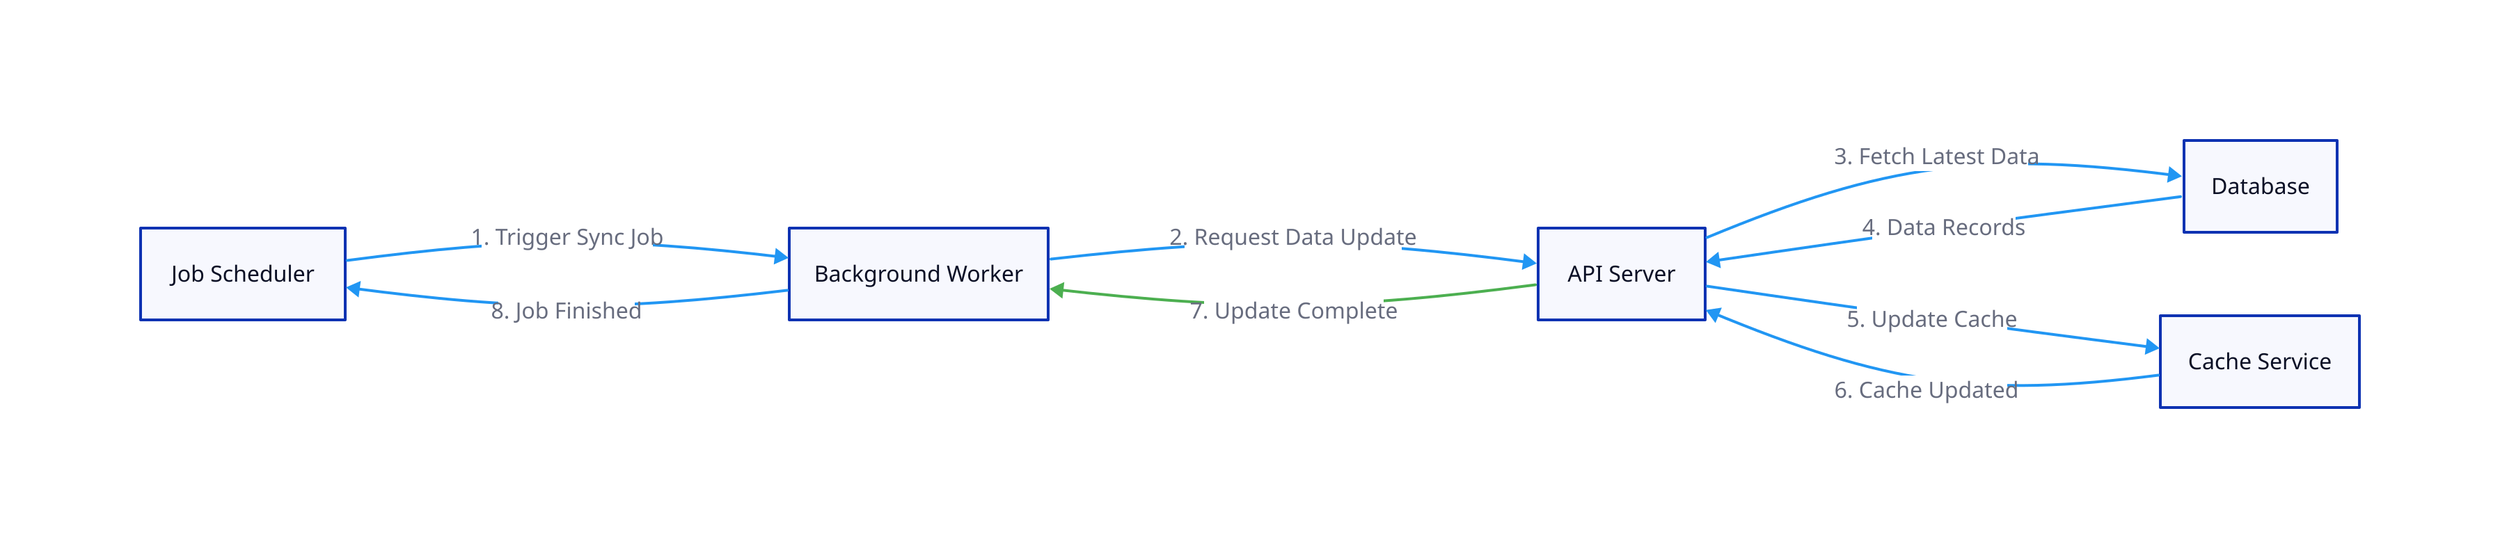 vars: {
  d2-config: {
    theme-id: 0
  }
}

direction: right

"Job Scheduler" -> "Background Worker": "1. Trigger Sync Job" {
  style.stroke: "#2196f3"
}
"Background Worker" -> "API Server": "2. Request Data Update" {
  style.stroke: "#2196f3"
}
"API Server" -> "Database": "3. Fetch Latest Data" {
  style.stroke: "#2196f3"
}
"Database" -> "API Server": "4. Data Records" {
  style.stroke: "#2196f3"
}
"API Server" -> "Cache Service": "5. Update Cache" {
  style.stroke: "#2196f3"
}
"Cache Service" -> "API Server": "6. Cache Updated" {
  style.stroke: "#2196f3"
}
"API Server" -> "Background Worker": "7. Update Complete" {
  style.stroke: "#4caf50"
  style.stroke-width: 2
}
"Background Worker" -> "Job Scheduler": "8. Job Finished" {
  style.stroke: "#2196f3"
}

